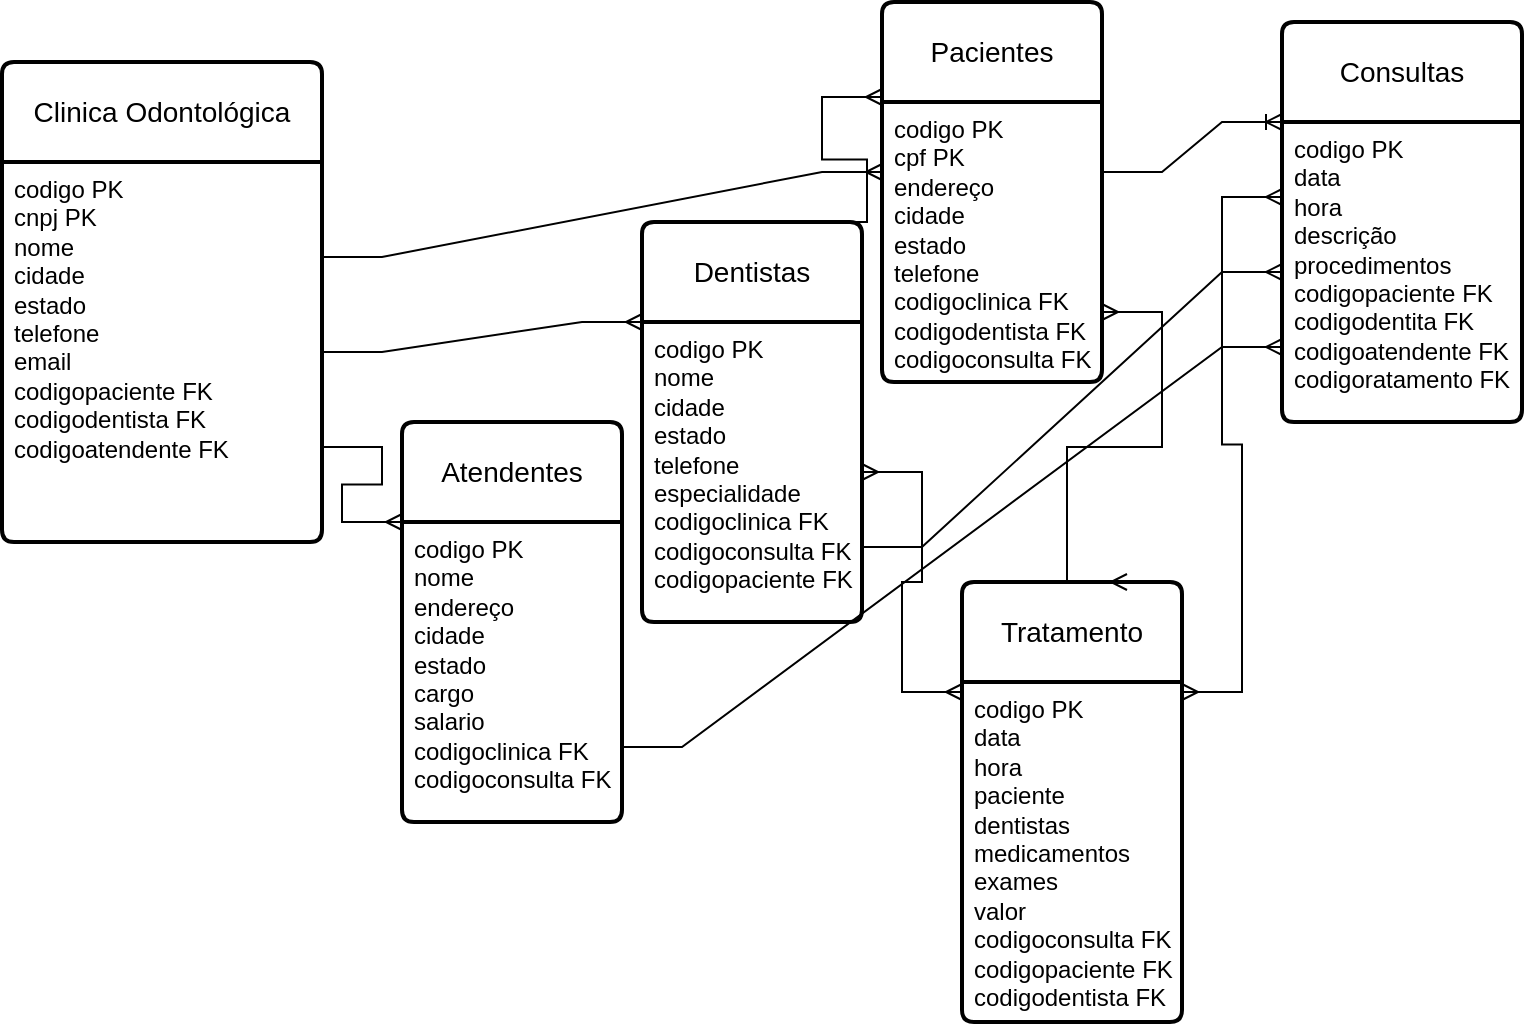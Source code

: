 <mxfile version="24.4.14" type="device">
  <diagram name="Página-1" id="bBQ24nU84Lra0pjC_VIv">
    <mxGraphModel dx="880" dy="1637" grid="1" gridSize="10" guides="1" tooltips="1" connect="1" arrows="1" fold="1" page="1" pageScale="1" pageWidth="827" pageHeight="1169" math="0" shadow="0">
      <root>
        <mxCell id="0" />
        <mxCell id="1" parent="0" />
        <mxCell id="KU2kw6jBW_7A7_EMA84I-1" value="Clinica Odontológica" style="swimlane;childLayout=stackLayout;horizontal=1;startSize=50;horizontalStack=0;rounded=1;fontSize=14;fontStyle=0;strokeWidth=2;resizeParent=0;resizeLast=1;shadow=0;dashed=0;align=center;arcSize=4;whiteSpace=wrap;html=1;" vertex="1" parent="1">
          <mxGeometry x="40" y="30" width="160" height="240" as="geometry" />
        </mxCell>
        <mxCell id="KU2kw6jBW_7A7_EMA84I-2" value="codigo PK&lt;div&gt;cnpj PK&lt;/div&gt;&lt;div&gt;nome&lt;/div&gt;&lt;div&gt;cidade&lt;/div&gt;&lt;div&gt;estado&lt;/div&gt;&lt;div&gt;telefone&lt;/div&gt;&lt;div&gt;email&lt;/div&gt;&lt;div&gt;codigopaciente FK&lt;/div&gt;&lt;div&gt;codigodentista FK&lt;/div&gt;&lt;div&gt;codigoatendente FK&lt;/div&gt;" style="align=left;strokeColor=none;fillColor=none;spacingLeft=4;fontSize=12;verticalAlign=top;resizable=0;rotatable=0;part=1;html=1;" vertex="1" parent="KU2kw6jBW_7A7_EMA84I-1">
          <mxGeometry y="50" width="160" height="190" as="geometry" />
        </mxCell>
        <mxCell id="KU2kw6jBW_7A7_EMA84I-3" value="Pacientes" style="swimlane;childLayout=stackLayout;horizontal=1;startSize=50;horizontalStack=0;rounded=1;fontSize=14;fontStyle=0;strokeWidth=2;resizeParent=0;resizeLast=1;shadow=0;dashed=0;align=center;arcSize=4;whiteSpace=wrap;html=1;" vertex="1" parent="1">
          <mxGeometry x="480" width="110" height="190" as="geometry" />
        </mxCell>
        <mxCell id="KU2kw6jBW_7A7_EMA84I-4" value="codigo PK&lt;div&gt;cpf PK&lt;br&gt;&lt;div&gt;endereço&lt;/div&gt;&lt;div&gt;cidade&lt;/div&gt;&lt;div&gt;estado&lt;/div&gt;&lt;div&gt;telefone&lt;/div&gt;&lt;/div&gt;&lt;div&gt;codigoclinica FK&lt;/div&gt;&lt;div&gt;codigodentista FK&lt;/div&gt;&lt;div&gt;codigoconsulta FK&lt;/div&gt;" style="align=left;strokeColor=none;fillColor=none;spacingLeft=4;fontSize=12;verticalAlign=top;resizable=0;rotatable=0;part=1;html=1;" vertex="1" parent="KU2kw6jBW_7A7_EMA84I-3">
          <mxGeometry y="50" width="110" height="140" as="geometry" />
        </mxCell>
        <mxCell id="KU2kw6jBW_7A7_EMA84I-5" value="Dentistas" style="swimlane;childLayout=stackLayout;horizontal=1;startSize=50;horizontalStack=0;rounded=1;fontSize=14;fontStyle=0;strokeWidth=2;resizeParent=0;resizeLast=1;shadow=0;dashed=0;align=center;arcSize=4;whiteSpace=wrap;html=1;" vertex="1" parent="1">
          <mxGeometry x="360" y="110" width="110" height="200" as="geometry" />
        </mxCell>
        <mxCell id="KU2kw6jBW_7A7_EMA84I-6" value="codigo PK&lt;div&gt;nome&lt;/div&gt;&lt;div&gt;cidade&lt;/div&gt;&lt;div&gt;estado&lt;/div&gt;&lt;div&gt;telefone&lt;/div&gt;&lt;div&gt;especialidade&lt;/div&gt;&lt;div&gt;codigoclinica FK&lt;/div&gt;&lt;div&gt;codigoconsulta FK&lt;/div&gt;&lt;div&gt;codigopaciente FK&lt;/div&gt;" style="align=left;strokeColor=none;fillColor=none;spacingLeft=4;fontSize=12;verticalAlign=top;resizable=0;rotatable=0;part=1;html=1;" vertex="1" parent="KU2kw6jBW_7A7_EMA84I-5">
          <mxGeometry y="50" width="110" height="150" as="geometry" />
        </mxCell>
        <mxCell id="KU2kw6jBW_7A7_EMA84I-9" value="Atendentes" style="swimlane;childLayout=stackLayout;horizontal=1;startSize=50;horizontalStack=0;rounded=1;fontSize=14;fontStyle=0;strokeWidth=2;resizeParent=0;resizeLast=1;shadow=0;dashed=0;align=center;arcSize=4;whiteSpace=wrap;html=1;" vertex="1" parent="1">
          <mxGeometry x="240" y="210" width="110" height="200" as="geometry" />
        </mxCell>
        <mxCell id="KU2kw6jBW_7A7_EMA84I-10" value="codigo PK&lt;div&gt;nome&lt;/div&gt;&lt;div&gt;endereço&lt;/div&gt;&lt;div&gt;cidade&lt;/div&gt;&lt;div&gt;estado&lt;/div&gt;&lt;div&gt;cargo&lt;/div&gt;&lt;div&gt;salario&lt;/div&gt;&lt;div&gt;codigoclinica FK&lt;/div&gt;&lt;div&gt;codigoconsulta FK&lt;/div&gt;" style="align=left;strokeColor=none;fillColor=none;spacingLeft=4;fontSize=12;verticalAlign=top;resizable=0;rotatable=0;part=1;html=1;" vertex="1" parent="KU2kw6jBW_7A7_EMA84I-9">
          <mxGeometry y="50" width="110" height="150" as="geometry" />
        </mxCell>
        <mxCell id="KU2kw6jBW_7A7_EMA84I-11" value="Consultas" style="swimlane;childLayout=stackLayout;horizontal=1;startSize=50;horizontalStack=0;rounded=1;fontSize=14;fontStyle=0;strokeWidth=2;resizeParent=0;resizeLast=1;shadow=0;dashed=0;align=center;arcSize=4;whiteSpace=wrap;html=1;" vertex="1" parent="1">
          <mxGeometry x="680" y="10" width="120" height="200" as="geometry" />
        </mxCell>
        <mxCell id="KU2kw6jBW_7A7_EMA84I-12" value="codigo PK&lt;div&gt;data&lt;/div&gt;&lt;div&gt;hora&lt;/div&gt;&lt;div&gt;descrição&lt;/div&gt;&lt;div&gt;procedimentos&lt;/div&gt;&lt;div&gt;codigopaciente FK&lt;/div&gt;&lt;div&gt;codigodentita FK&lt;/div&gt;&lt;div&gt;codigoatendente FK&lt;/div&gt;&lt;div&gt;codigoratamento FK&lt;/div&gt;" style="align=left;strokeColor=none;fillColor=none;spacingLeft=4;fontSize=12;verticalAlign=top;resizable=0;rotatable=0;part=1;html=1;" vertex="1" parent="KU2kw6jBW_7A7_EMA84I-11">
          <mxGeometry y="50" width="120" height="150" as="geometry" />
        </mxCell>
        <mxCell id="KU2kw6jBW_7A7_EMA84I-13" value="Tratamento" style="swimlane;childLayout=stackLayout;horizontal=1;startSize=50;horizontalStack=0;rounded=1;fontSize=14;fontStyle=0;strokeWidth=2;resizeParent=0;resizeLast=1;shadow=0;dashed=0;align=center;arcSize=4;whiteSpace=wrap;html=1;" vertex="1" parent="1">
          <mxGeometry x="520" y="290" width="110" height="220" as="geometry" />
        </mxCell>
        <mxCell id="KU2kw6jBW_7A7_EMA84I-14" value="codigo PK&lt;div&gt;data&lt;/div&gt;&lt;div&gt;hora&lt;/div&gt;&lt;div&gt;paciente&lt;/div&gt;&lt;div&gt;dentistas&lt;/div&gt;&lt;div&gt;medicamentos&lt;/div&gt;&lt;div&gt;exames&lt;/div&gt;&lt;div&gt;valor&lt;/div&gt;&lt;div&gt;codigoconsulta FK&lt;/div&gt;&lt;div&gt;codigopaciente FK&lt;/div&gt;&lt;div&gt;codigodentista FK&lt;/div&gt;" style="align=left;strokeColor=none;fillColor=none;spacingLeft=4;fontSize=12;verticalAlign=top;resizable=0;rotatable=0;part=1;html=1;" vertex="1" parent="KU2kw6jBW_7A7_EMA84I-13">
          <mxGeometry y="50" width="110" height="170" as="geometry" />
        </mxCell>
        <mxCell id="KU2kw6jBW_7A7_EMA84I-15" value="" style="edgeStyle=entityRelationEdgeStyle;fontSize=12;html=1;endArrow=ERmany;rounded=0;exitX=1;exitY=0.25;exitDx=0;exitDy=0;entryX=0;entryY=0.25;entryDx=0;entryDy=0;" edge="1" parent="1" source="KU2kw6jBW_7A7_EMA84I-2" target="KU2kw6jBW_7A7_EMA84I-4">
          <mxGeometry width="100" height="100" relative="1" as="geometry">
            <mxPoint x="390" y="330" as="sourcePoint" />
            <mxPoint x="490" y="230" as="targetPoint" />
          </mxGeometry>
        </mxCell>
        <mxCell id="KU2kw6jBW_7A7_EMA84I-16" value="" style="edgeStyle=entityRelationEdgeStyle;fontSize=12;html=1;endArrow=ERmany;rounded=0;exitX=1;exitY=0.5;exitDx=0;exitDy=0;entryX=0;entryY=0;entryDx=0;entryDy=0;" edge="1" parent="1" source="KU2kw6jBW_7A7_EMA84I-2" target="KU2kw6jBW_7A7_EMA84I-6">
          <mxGeometry width="100" height="100" relative="1" as="geometry">
            <mxPoint x="390" y="330" as="sourcePoint" />
            <mxPoint x="270" y="230" as="targetPoint" />
          </mxGeometry>
        </mxCell>
        <mxCell id="KU2kw6jBW_7A7_EMA84I-17" value="" style="edgeStyle=entityRelationEdgeStyle;fontSize=12;html=1;endArrow=ERmany;rounded=0;exitX=1;exitY=0.75;exitDx=0;exitDy=0;entryX=0;entryY=0;entryDx=0;entryDy=0;" edge="1" parent="1" source="KU2kw6jBW_7A7_EMA84I-2" target="KU2kw6jBW_7A7_EMA84I-10">
          <mxGeometry width="100" height="100" relative="1" as="geometry">
            <mxPoint x="390" y="230" as="sourcePoint" />
            <mxPoint x="490" y="130" as="targetPoint" />
          </mxGeometry>
        </mxCell>
        <mxCell id="KU2kw6jBW_7A7_EMA84I-18" value="" style="edgeStyle=entityRelationEdgeStyle;fontSize=12;html=1;endArrow=ERoneToMany;rounded=0;exitX=1;exitY=0.25;exitDx=0;exitDy=0;entryX=0;entryY=0;entryDx=0;entryDy=0;" edge="1" parent="1" source="KU2kw6jBW_7A7_EMA84I-4" target="KU2kw6jBW_7A7_EMA84I-12">
          <mxGeometry width="100" height="100" relative="1" as="geometry">
            <mxPoint x="620" y="100" as="sourcePoint" />
            <mxPoint x="720" as="targetPoint" />
          </mxGeometry>
        </mxCell>
        <mxCell id="KU2kw6jBW_7A7_EMA84I-19" value="" style="edgeStyle=entityRelationEdgeStyle;fontSize=12;html=1;endArrow=ERmany;rounded=0;exitX=1;exitY=0.75;exitDx=0;exitDy=0;entryX=0;entryY=0.75;entryDx=0;entryDy=0;" edge="1" parent="1" source="KU2kw6jBW_7A7_EMA84I-10" target="KU2kw6jBW_7A7_EMA84I-12">
          <mxGeometry width="100" height="100" relative="1" as="geometry">
            <mxPoint x="390" y="330" as="sourcePoint" />
            <mxPoint x="490" y="230" as="targetPoint" />
          </mxGeometry>
        </mxCell>
        <mxCell id="KU2kw6jBW_7A7_EMA84I-20" value="" style="edgeStyle=entityRelationEdgeStyle;fontSize=12;html=1;endArrow=ERmany;rounded=0;exitX=1;exitY=0.75;exitDx=0;exitDy=0;entryX=0;entryY=0.5;entryDx=0;entryDy=0;" edge="1" parent="1" source="KU2kw6jBW_7A7_EMA84I-6" target="KU2kw6jBW_7A7_EMA84I-12">
          <mxGeometry width="100" height="100" relative="1" as="geometry">
            <mxPoint x="390" y="330" as="sourcePoint" />
            <mxPoint x="490" y="230" as="targetPoint" />
          </mxGeometry>
        </mxCell>
        <mxCell id="KU2kw6jBW_7A7_EMA84I-21" value="" style="edgeStyle=entityRelationEdgeStyle;fontSize=12;html=1;endArrow=ERmany;startArrow=ERmany;rounded=0;exitX=1;exitY=0.25;exitDx=0;exitDy=0;entryX=0;entryY=0.25;entryDx=0;entryDy=0;" edge="1" parent="1" source="KU2kw6jBW_7A7_EMA84I-13" target="KU2kw6jBW_7A7_EMA84I-12">
          <mxGeometry width="100" height="100" relative="1" as="geometry">
            <mxPoint x="390" y="330" as="sourcePoint" />
            <mxPoint x="660" y="210" as="targetPoint" />
          </mxGeometry>
        </mxCell>
        <mxCell id="KU2kw6jBW_7A7_EMA84I-23" value="" style="edgeStyle=entityRelationEdgeStyle;fontSize=12;html=1;endArrow=ERmany;rounded=0;exitX=0.75;exitY=0;exitDx=0;exitDy=0;entryX=0;entryY=0.25;entryDx=0;entryDy=0;" edge="1" parent="1" source="KU2kw6jBW_7A7_EMA84I-5" target="KU2kw6jBW_7A7_EMA84I-3">
          <mxGeometry width="100" height="100" relative="1" as="geometry">
            <mxPoint x="390" y="230" as="sourcePoint" />
            <mxPoint x="490" y="130" as="targetPoint" />
          </mxGeometry>
        </mxCell>
        <mxCell id="KU2kw6jBW_7A7_EMA84I-25" value="" style="edgeStyle=entityRelationEdgeStyle;fontSize=12;html=1;endArrow=ERmany;startArrow=ERmany;rounded=0;entryX=1;entryY=0.5;entryDx=0;entryDy=0;exitX=0;exitY=0.25;exitDx=0;exitDy=0;" edge="1" parent="1" source="KU2kw6jBW_7A7_EMA84I-13" target="KU2kw6jBW_7A7_EMA84I-6">
          <mxGeometry width="100" height="100" relative="1" as="geometry">
            <mxPoint x="590" y="260" as="sourcePoint" />
            <mxPoint x="490" y="230" as="targetPoint" />
          </mxGeometry>
        </mxCell>
        <mxCell id="KU2kw6jBW_7A7_EMA84I-26" value="" style="edgeStyle=entityRelationEdgeStyle;fontSize=12;html=1;endArrow=ERmany;startArrow=ERmany;rounded=0;exitX=1;exitY=0.75;exitDx=0;exitDy=0;entryX=0.75;entryY=0;entryDx=0;entryDy=0;" edge="1" parent="1" source="KU2kw6jBW_7A7_EMA84I-4" target="KU2kw6jBW_7A7_EMA84I-13">
          <mxGeometry width="100" height="100" relative="1" as="geometry">
            <mxPoint x="390" y="330" as="sourcePoint" />
            <mxPoint x="490" y="230" as="targetPoint" />
          </mxGeometry>
        </mxCell>
      </root>
    </mxGraphModel>
  </diagram>
</mxfile>
